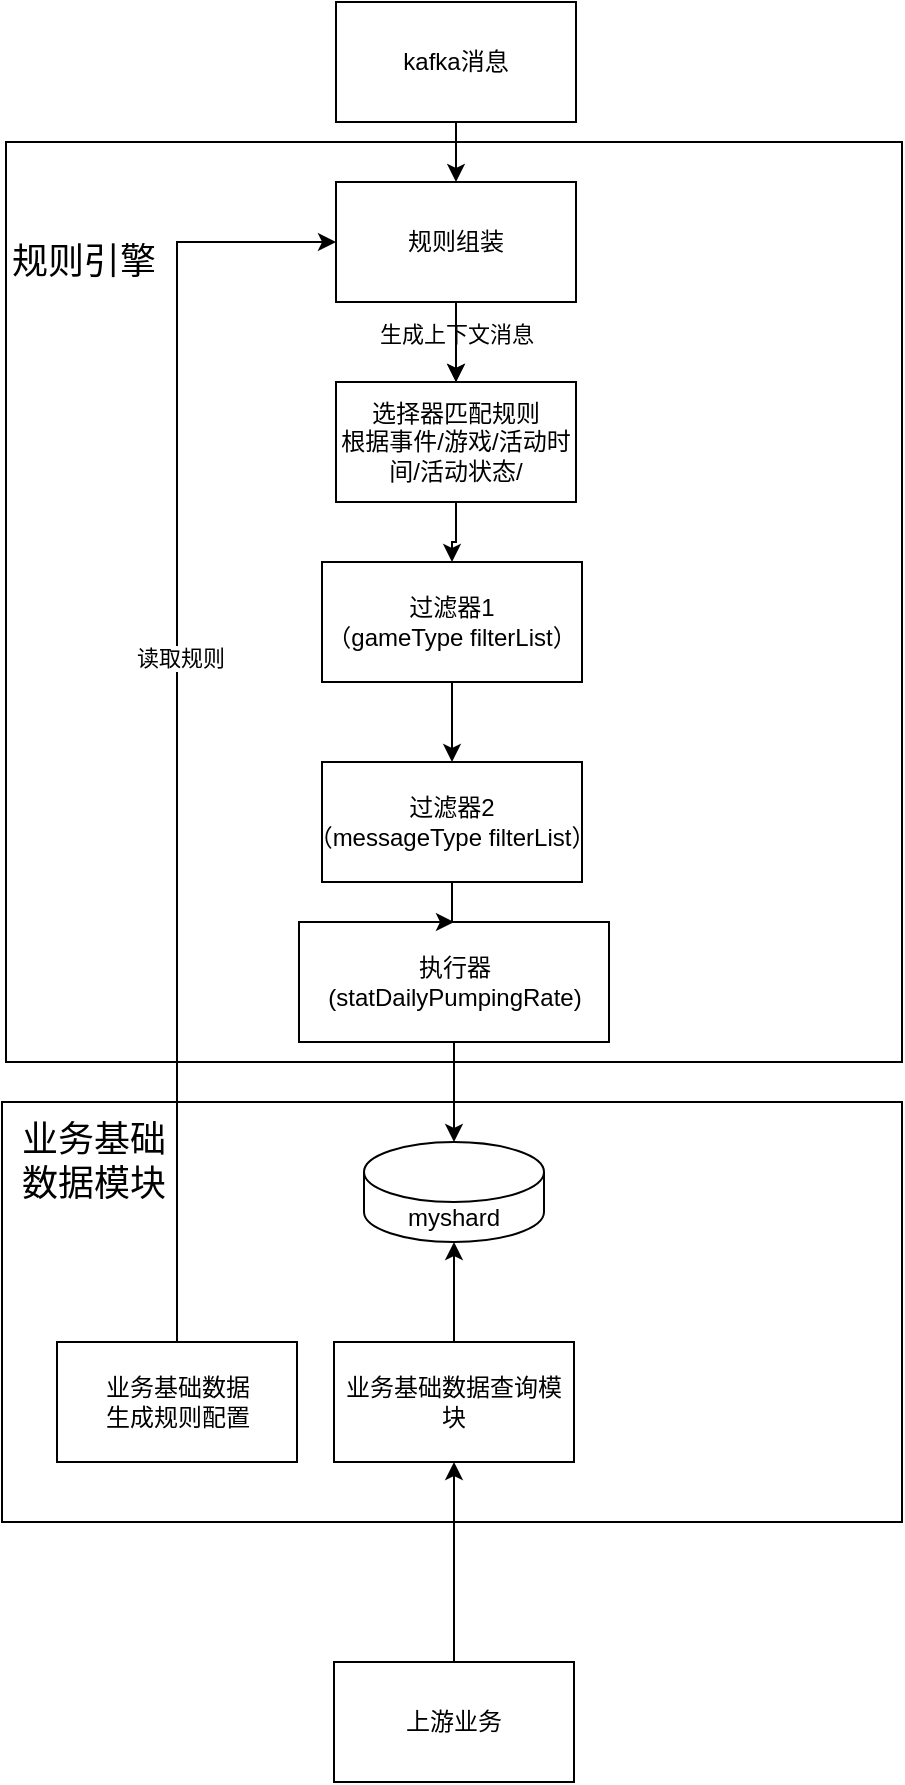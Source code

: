 <mxfile version="21.6.6" type="github">
  <diagram name="第 1 页" id="89b9G1f62LetFLGM5Pli">
    <mxGraphModel dx="1243" dy="963" grid="1" gridSize="10" guides="1" tooltips="1" connect="1" arrows="1" fold="1" page="1" pageScale="1" pageWidth="827" pageHeight="1169" math="0" shadow="0">
      <root>
        <mxCell id="0" />
        <mxCell id="1" parent="0" />
        <mxCell id="sPmqU03wDviz6VuCcM6i-1" value="" style="whiteSpace=wrap;html=1;rounded=0;" vertex="1" parent="1">
          <mxGeometry x="172" y="180" width="448" height="460" as="geometry" />
        </mxCell>
        <mxCell id="sPmqU03wDviz6VuCcM6i-2" style="edgeStyle=orthogonalEdgeStyle;rounded=0;orthogonalLoop=1;jettySize=auto;html=1;entryX=0.5;entryY=0;entryDx=0;entryDy=0;" edge="1" parent="1" source="sPmqU03wDviz6VuCcM6i-3" target="sPmqU03wDviz6VuCcM6i-7">
          <mxGeometry relative="1" as="geometry" />
        </mxCell>
        <mxCell id="sPmqU03wDviz6VuCcM6i-3" value="kafka消息" style="rounded=0;whiteSpace=wrap;html=1;" vertex="1" parent="1">
          <mxGeometry x="337" y="110" width="120" height="60" as="geometry" />
        </mxCell>
        <mxCell id="sPmqU03wDviz6VuCcM6i-4" value="" style="edgeStyle=orthogonalEdgeStyle;rounded=0;orthogonalLoop=1;jettySize=auto;html=1;" edge="1" parent="1" source="sPmqU03wDviz6VuCcM6i-7" target="sPmqU03wDviz6VuCcM6i-9">
          <mxGeometry relative="1" as="geometry" />
        </mxCell>
        <mxCell id="sPmqU03wDviz6VuCcM6i-5" value="生成上下文消息" style="edgeLabel;html=1;align=center;verticalAlign=middle;resizable=0;points=[];" vertex="1" connectable="0" parent="sPmqU03wDviz6VuCcM6i-4">
          <mxGeometry x="-0.2" relative="1" as="geometry">
            <mxPoint as="offset" />
          </mxGeometry>
        </mxCell>
        <mxCell id="sPmqU03wDviz6VuCcM6i-6" value="" style="edgeStyle=orthogonalEdgeStyle;rounded=0;orthogonalLoop=1;jettySize=auto;html=1;" edge="1" parent="1" source="sPmqU03wDviz6VuCcM6i-7" target="sPmqU03wDviz6VuCcM6i-9">
          <mxGeometry relative="1" as="geometry" />
        </mxCell>
        <mxCell id="sPmqU03wDviz6VuCcM6i-7" value="规则组装" style="rounded=0;whiteSpace=wrap;html=1;" vertex="1" parent="1">
          <mxGeometry x="337" y="200" width="120" height="60" as="geometry" />
        </mxCell>
        <mxCell id="sPmqU03wDviz6VuCcM6i-8" value="" style="edgeStyle=orthogonalEdgeStyle;rounded=0;orthogonalLoop=1;jettySize=auto;html=1;" edge="1" parent="1" source="sPmqU03wDviz6VuCcM6i-9" target="sPmqU03wDviz6VuCcM6i-11">
          <mxGeometry relative="1" as="geometry" />
        </mxCell>
        <mxCell id="sPmqU03wDviz6VuCcM6i-9" value="选择器匹配规则&lt;br&gt;根据事件/游戏/活动时间/活动状态/" style="rounded=0;whiteSpace=wrap;html=1;" vertex="1" parent="1">
          <mxGeometry x="337" y="300" width="120" height="60" as="geometry" />
        </mxCell>
        <mxCell id="sPmqU03wDviz6VuCcM6i-28" value="" style="edgeStyle=orthogonalEdgeStyle;rounded=0;orthogonalLoop=1;jettySize=auto;html=1;" edge="1" parent="1" source="sPmqU03wDviz6VuCcM6i-11" target="sPmqU03wDviz6VuCcM6i-27">
          <mxGeometry relative="1" as="geometry" />
        </mxCell>
        <mxCell id="sPmqU03wDviz6VuCcM6i-11" value="过滤器1&lt;br&gt;（gameType&amp;nbsp;filterList）" style="rounded=0;whiteSpace=wrap;html=1;" vertex="1" parent="1">
          <mxGeometry x="330" y="390" width="130" height="60" as="geometry" />
        </mxCell>
        <mxCell id="sPmqU03wDviz6VuCcM6i-12" value="" style="whiteSpace=wrap;html=1;rounded=0;" vertex="1" parent="1">
          <mxGeometry x="170" y="660" width="450" height="210" as="geometry" />
        </mxCell>
        <mxCell id="sPmqU03wDviz6VuCcM6i-13" value="" style="edgeStyle=orthogonalEdgeStyle;rounded=0;orthogonalLoop=1;jettySize=auto;html=1;" edge="1" parent="1" source="sPmqU03wDviz6VuCcM6i-14" target="sPmqU03wDviz6VuCcM6i-15">
          <mxGeometry relative="1" as="geometry" />
        </mxCell>
        <mxCell id="sPmqU03wDviz6VuCcM6i-14" value="执行器&lt;br&gt;(statDailyPumpingRate)" style="rounded=0;whiteSpace=wrap;html=1;" vertex="1" parent="1">
          <mxGeometry x="318.5" y="570" width="155" height="60" as="geometry" />
        </mxCell>
        <mxCell id="sPmqU03wDviz6VuCcM6i-15" value="myshard" style="shape=cylinder3;whiteSpace=wrap;html=1;boundedLbl=1;backgroundOutline=1;size=15;" vertex="1" parent="1">
          <mxGeometry x="351" y="680" width="90" height="50" as="geometry" />
        </mxCell>
        <mxCell id="sPmqU03wDviz6VuCcM6i-16" style="edgeStyle=orthogonalEdgeStyle;rounded=0;orthogonalLoop=1;jettySize=auto;html=1;entryX=0.5;entryY=1;entryDx=0;entryDy=0;entryPerimeter=0;" edge="1" parent="1" source="sPmqU03wDviz6VuCcM6i-18" target="sPmqU03wDviz6VuCcM6i-15">
          <mxGeometry relative="1" as="geometry" />
        </mxCell>
        <mxCell id="sPmqU03wDviz6VuCcM6i-18" value="业务基础数据查询模块" style="rounded=0;whiteSpace=wrap;html=1;" vertex="1" parent="1">
          <mxGeometry x="336" y="780" width="120" height="60" as="geometry" />
        </mxCell>
        <mxCell id="sPmqU03wDviz6VuCcM6i-19" style="edgeStyle=orthogonalEdgeStyle;rounded=0;orthogonalLoop=1;jettySize=auto;html=1;entryX=0.5;entryY=1;entryDx=0;entryDy=0;" edge="1" parent="1" source="sPmqU03wDviz6VuCcM6i-20" target="sPmqU03wDviz6VuCcM6i-18">
          <mxGeometry relative="1" as="geometry" />
        </mxCell>
        <mxCell id="sPmqU03wDviz6VuCcM6i-20" value="上游业务" style="rounded=0;whiteSpace=wrap;html=1;" vertex="1" parent="1">
          <mxGeometry x="336" y="940" width="120" height="60" as="geometry" />
        </mxCell>
        <mxCell id="sPmqU03wDviz6VuCcM6i-21" value="&lt;font style=&quot;font-size: 18px;&quot;&gt;规则引擎&lt;/font&gt;" style="text;strokeColor=none;align=center;fillColor=none;html=1;verticalAlign=middle;whiteSpace=wrap;rounded=0;" vertex="1" parent="1">
          <mxGeometry x="172" y="220" width="78" height="40" as="geometry" />
        </mxCell>
        <mxCell id="sPmqU03wDviz6VuCcM6i-22" value="&lt;font style=&quot;font-size: 18px;&quot;&gt;业务基础数据模块&lt;/font&gt;" style="text;strokeColor=none;align=center;fillColor=none;html=1;verticalAlign=middle;whiteSpace=wrap;rounded=0;" vertex="1" parent="1">
          <mxGeometry x="172" y="660" width="88" height="60" as="geometry" />
        </mxCell>
        <mxCell id="sPmqU03wDviz6VuCcM6i-23" style="edgeStyle=orthogonalEdgeStyle;rounded=0;orthogonalLoop=1;jettySize=auto;html=1;entryX=0;entryY=0.5;entryDx=0;entryDy=0;exitX=0.5;exitY=0;exitDx=0;exitDy=0;" edge="1" parent="1" source="sPmqU03wDviz6VuCcM6i-25" target="sPmqU03wDviz6VuCcM6i-7">
          <mxGeometry relative="1" as="geometry">
            <mxPoint x="252.5" y="770" as="sourcePoint" />
            <mxPoint x="270" y="230" as="targetPoint" />
          </mxGeometry>
        </mxCell>
        <mxCell id="sPmqU03wDviz6VuCcM6i-24" value="读取规则" style="edgeLabel;html=1;align=center;verticalAlign=middle;resizable=0;points=[];" vertex="1" connectable="0" parent="sPmqU03wDviz6VuCcM6i-23">
          <mxGeometry x="0.086" relative="1" as="geometry">
            <mxPoint x="1" as="offset" />
          </mxGeometry>
        </mxCell>
        <mxCell id="sPmqU03wDviz6VuCcM6i-25" value="业务基础数据&lt;br&gt;生成规则配置" style="rounded=0;whiteSpace=wrap;html=1;" vertex="1" parent="1">
          <mxGeometry x="197.5" y="780" width="120" height="60" as="geometry" />
        </mxCell>
        <mxCell id="sPmqU03wDviz6VuCcM6i-29" value="" style="edgeStyle=orthogonalEdgeStyle;rounded=0;orthogonalLoop=1;jettySize=auto;html=1;" edge="1" parent="1" source="sPmqU03wDviz6VuCcM6i-27" target="sPmqU03wDviz6VuCcM6i-14">
          <mxGeometry relative="1" as="geometry" />
        </mxCell>
        <mxCell id="sPmqU03wDviz6VuCcM6i-27" value="过滤器2&lt;br&gt;（messageType&amp;nbsp;filterList）" style="rounded=0;whiteSpace=wrap;html=1;" vertex="1" parent="1">
          <mxGeometry x="330" y="490" width="130" height="60" as="geometry" />
        </mxCell>
      </root>
    </mxGraphModel>
  </diagram>
</mxfile>
